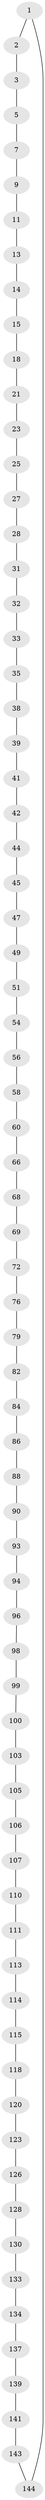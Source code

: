 // original degree distribution, {2: 1.0}
// Generated by graph-tools (version 1.1) at 2025/19/03/04/25 18:19:59]
// undirected, 72 vertices, 72 edges
graph export_dot {
graph [start="1"]
  node [color=gray90,style=filled];
  1;
  2;
  3 [super="+4"];
  5 [super="+6"];
  7 [super="+8"];
  9 [super="+10"];
  11 [super="+12"];
  13;
  14;
  15 [super="+16"];
  18 [super="+19"];
  21 [super="+22"];
  23 [super="+24"];
  25 [super="+26"];
  27;
  28 [super="+29"];
  31;
  32;
  33 [super="+34"];
  35 [super="+36"];
  38;
  39 [super="+40"];
  41;
  42 [super="+43"];
  44;
  45 [super="+46"];
  47 [super="+48"];
  49 [super="+50"];
  51 [super="+52"];
  54 [super="+55"];
  56 [super="+57"];
  58 [super="+59"];
  60 [super="+61"];
  66 [super="+67"];
  68;
  69 [super="+70"];
  72 [super="+73"];
  76 [super="+77"];
  79 [super="+80"];
  82 [super="+83"];
  84 [super="+85"];
  86 [super="+87"];
  88 [super="+89"];
  90 [super="+91"];
  93;
  94 [super="+95"];
  96 [super="+97"];
  98;
  99;
  100 [super="+101"];
  103 [super="+104"];
  105;
  106;
  107 [super="+108"];
  110;
  111 [super="+112"];
  113;
  114;
  115 [super="+116"];
  118 [super="+119"];
  120 [super="+121"];
  123 [super="+124"];
  126 [super="+127"];
  128 [super="+129"];
  130 [super="+131"];
  133;
  134 [super="+135"];
  137 [super="+138"];
  139 [super="+140"];
  141 [super="+142"];
  143;
  144 [super="+145"];
  1 -- 2;
  1 -- 144;
  2 -- 3;
  3 -- 5;
  5 -- 7;
  7 -- 9;
  9 -- 11;
  11 -- 13;
  13 -- 14;
  14 -- 15;
  15 -- 18;
  18 -- 21;
  21 -- 23;
  23 -- 25;
  25 -- 27;
  27 -- 28;
  28 -- 31;
  31 -- 32;
  32 -- 33;
  33 -- 35;
  35 -- 38;
  38 -- 39;
  39 -- 41;
  41 -- 42;
  42 -- 44;
  44 -- 45;
  45 -- 47;
  47 -- 49;
  49 -- 51;
  51 -- 54;
  54 -- 56;
  56 -- 58;
  58 -- 60;
  60 -- 66;
  66 -- 68;
  68 -- 69;
  69 -- 72;
  72 -- 76;
  76 -- 79;
  79 -- 82;
  82 -- 84;
  84 -- 86;
  86 -- 88;
  88 -- 90;
  90 -- 93;
  93 -- 94;
  94 -- 96;
  96 -- 98;
  98 -- 99;
  99 -- 100;
  100 -- 103;
  103 -- 105;
  105 -- 106;
  106 -- 107;
  107 -- 110;
  110 -- 111;
  111 -- 113;
  113 -- 114;
  114 -- 115;
  115 -- 118;
  118 -- 120;
  120 -- 123;
  123 -- 126;
  126 -- 128;
  128 -- 130;
  130 -- 133;
  133 -- 134;
  134 -- 137;
  137 -- 139;
  139 -- 141;
  141 -- 143;
  143 -- 144;
}
